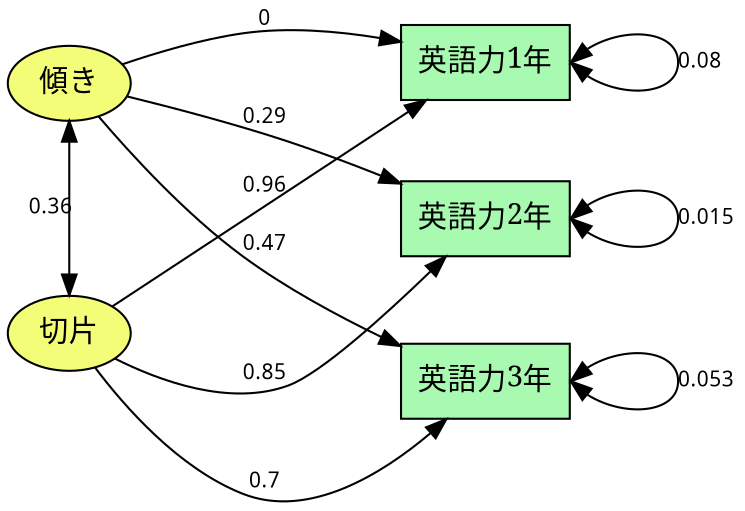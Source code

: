 digraph  fit  {
rankdir=LR;
size="8,8";
edge [fontname="sans" fontsize=10];
center=1;
node [shape =ellipse, style = filled,fillcolor = "#f4fd78"];傾き 切片;
node [fontname="serif" fontsize=14 shape=box, style = filled,fillcolor = "#a9fab1"];
#
graph [ranksep = 1.5, nodesep = 0.5 ordering=out];
{rank=same 傾き 切片} ;
{rank=same 英語力1年 英語力2年 英語力3年 } ;
#
傾き->英語力1年[label=0];
傾き->英語力2年[label=0.29];
傾き->英語力3年[label=0.47];
切片->英語力1年[label=0.96];
切片->英語力2年[label=0.85];
切片->英語力3年[label=0.7];
傾き->切片[label=0.36dir=both];
英語力1年->英語力1年[label=0.08dir=both, headport=e, tailport=e];
英語力2年->英語力2年[label=0.015dir=both, headport=e, tailport=e];
英語力3年->英語力3年[label=0.053dir=both, headport=e, tailport=e];
#傾き->傾き[label=1dir=both];
#切片->切片[label=1dir=both];
}
